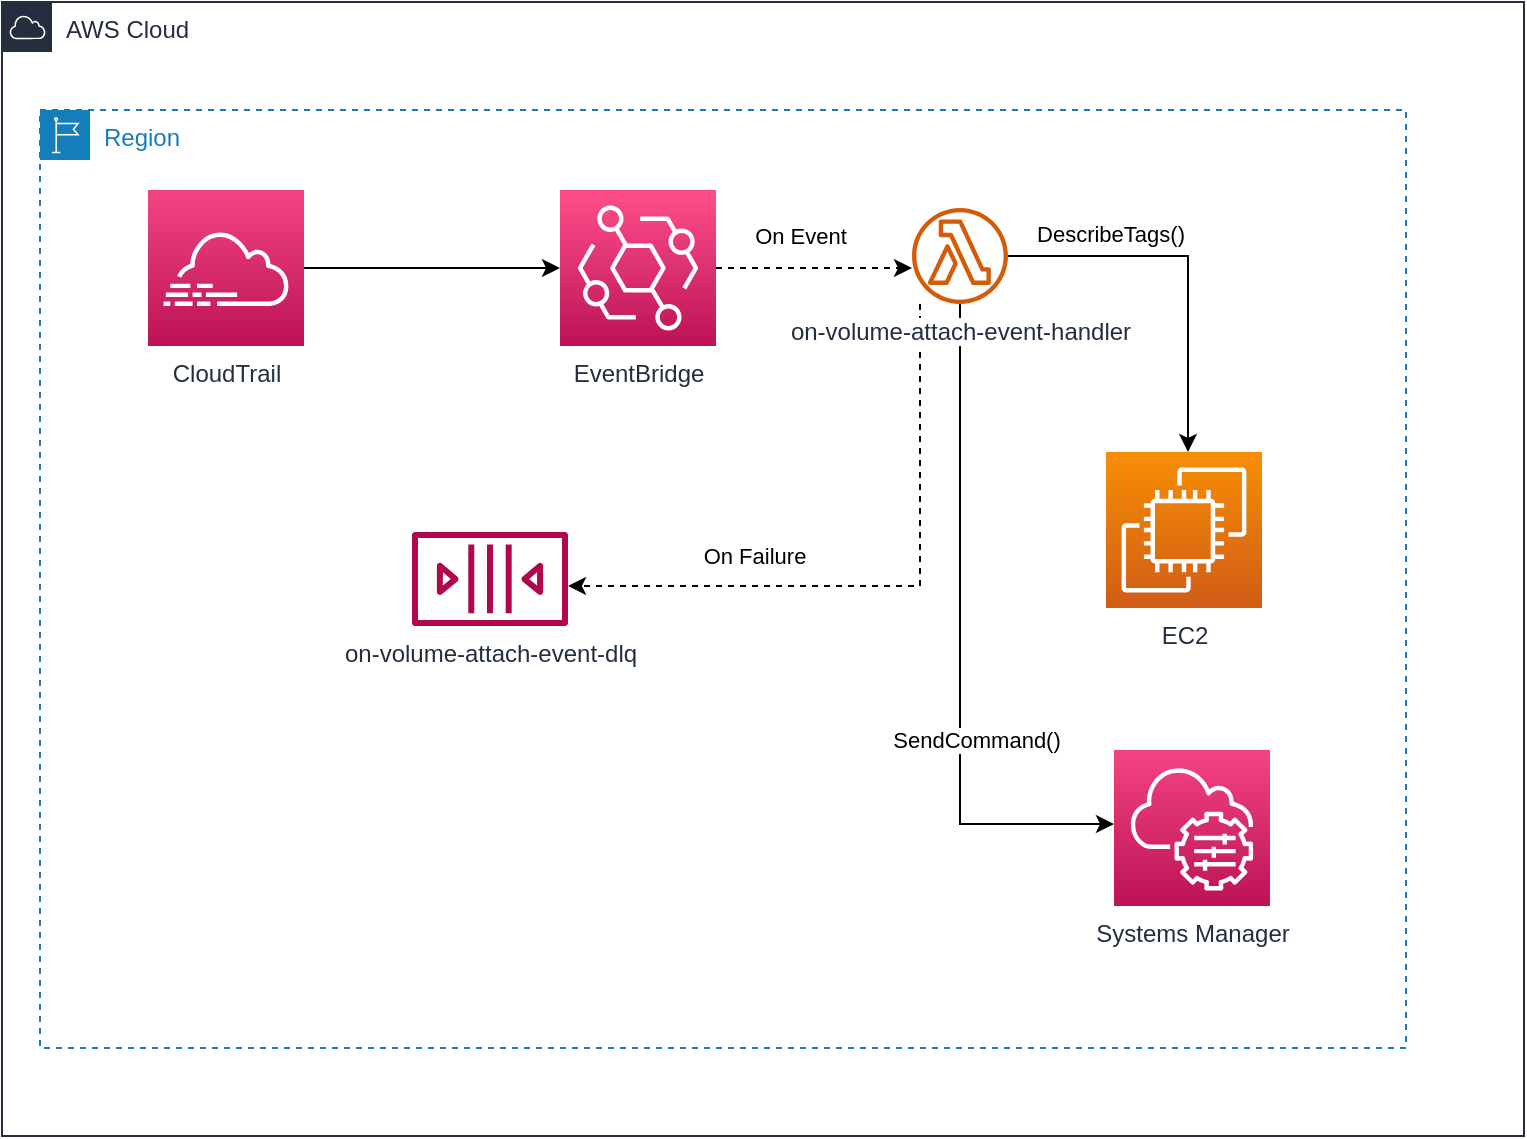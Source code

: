 <mxfile version="19.0.3" type="device"><diagram id="h3XYgkinFn6CZ8Uxu0su" name="Page-1"><mxGraphModel dx="946" dy="672" grid="0" gridSize="10" guides="1" tooltips="1" connect="1" arrows="1" fold="1" page="0" pageScale="1" pageWidth="850" pageHeight="1100" math="0" shadow="0"><root><mxCell id="0"/><mxCell id="1" parent="0"/><mxCell id="nWTvYHrfvny4_6vXzUfv-4" value="AWS Cloud" style="points=[[0,0],[0.25,0],[0.5,0],[0.75,0],[1,0],[1,0.25],[1,0.5],[1,0.75],[1,1],[0.75,1],[0.5,1],[0.25,1],[0,1],[0,0.75],[0,0.5],[0,0.25]];outlineConnect=0;gradientColor=none;html=1;whiteSpace=wrap;fontSize=12;fontStyle=0;container=1;pointerEvents=0;collapsible=0;recursiveResize=0;shape=mxgraph.aws4.group;grIcon=mxgraph.aws4.group_aws_cloud;strokeColor=#232F3E;fillColor=none;verticalAlign=top;align=left;spacingLeft=30;fontColor=#232F3E;dashed=0;" parent="1" vertex="1"><mxGeometry x="147" y="74" width="761" height="567" as="geometry"/></mxCell><mxCell id="nWTvYHrfvny4_6vXzUfv-5" value="Region" style="points=[[0,0],[0.25,0],[0.5,0],[0.75,0],[1,0],[1,0.25],[1,0.5],[1,0.75],[1,1],[0.75,1],[0.5,1],[0.25,1],[0,1],[0,0.75],[0,0.5],[0,0.25]];outlineConnect=0;gradientColor=none;html=1;whiteSpace=wrap;fontSize=12;fontStyle=0;container=1;pointerEvents=0;collapsible=0;recursiveResize=0;shape=mxgraph.aws4.group;grIcon=mxgraph.aws4.group_region;strokeColor=#147EBA;fillColor=none;verticalAlign=top;align=left;spacingLeft=30;fontColor=#147EBA;dashed=1;" parent="nWTvYHrfvny4_6vXzUfv-4" vertex="1"><mxGeometry x="19" y="54" width="683" height="469" as="geometry"/></mxCell><mxCell id="MCIydPbHh_0k5EuDbAJ0-3" style="edgeStyle=orthogonalEdgeStyle;rounded=0;orthogonalLoop=1;jettySize=auto;html=1;" edge="1" parent="nWTvYHrfvny4_6vXzUfv-5" source="nWTvYHrfvny4_6vXzUfv-8" target="MCIydPbHh_0k5EuDbAJ0-1"><mxGeometry relative="1" as="geometry"/></mxCell><mxCell id="nWTvYHrfvny4_6vXzUfv-8" value="CloudTrail" style="sketch=0;points=[[0,0,0],[0.25,0,0],[0.5,0,0],[0.75,0,0],[1,0,0],[0,1,0],[0.25,1,0],[0.5,1,0],[0.75,1,0],[1,1,0],[0,0.25,0],[0,0.5,0],[0,0.75,0],[1,0.25,0],[1,0.5,0],[1,0.75,0]];points=[[0,0,0],[0.25,0,0],[0.5,0,0],[0.75,0,0],[1,0,0],[0,1,0],[0.25,1,0],[0.5,1,0],[0.75,1,0],[1,1,0],[0,0.25,0],[0,0.5,0],[0,0.75,0],[1,0.25,0],[1,0.5,0],[1,0.75,0]];outlineConnect=0;fontColor=#232F3E;gradientColor=#F34482;gradientDirection=north;fillColor=#BC1356;strokeColor=#ffffff;dashed=0;verticalLabelPosition=bottom;verticalAlign=top;align=center;html=1;fontSize=12;fontStyle=0;aspect=fixed;shape=mxgraph.aws4.resourceIcon;resIcon=mxgraph.aws4.cloudtrail;" parent="nWTvYHrfvny4_6vXzUfv-5" vertex="1"><mxGeometry x="54" y="40" width="78" height="78" as="geometry"/></mxCell><mxCell id="nWTvYHrfvny4_6vXzUfv-22" style="edgeStyle=orthogonalEdgeStyle;rounded=0;orthogonalLoop=1;jettySize=auto;html=1;dashed=1;" parent="nWTvYHrfvny4_6vXzUfv-5" source="MCIydPbHh_0k5EuDbAJ0-1" target="nWTvYHrfvny4_6vXzUfv-17" edge="1"><mxGeometry relative="1" as="geometry"><mxPoint x="142.789" y="272.5" as="sourcePoint"/><Array as="points"><mxPoint x="345" y="79"/><mxPoint x="345" y="79"/></Array></mxGeometry></mxCell><mxCell id="nWTvYHrfvny4_6vXzUfv-23" value="On Event" style="edgeLabel;html=1;align=center;verticalAlign=middle;resizable=0;points=[];" parent="nWTvYHrfvny4_6vXzUfv-22" vertex="1" connectable="0"><mxGeometry x="-0.348" y="1" relative="1" as="geometry"><mxPoint x="10" y="-15" as="offset"/></mxGeometry></mxCell><mxCell id="nWTvYHrfvny4_6vXzUfv-20" style="edgeStyle=orthogonalEdgeStyle;rounded=0;orthogonalLoop=1;jettySize=auto;html=1;dashed=1;" parent="nWTvYHrfvny4_6vXzUfv-5" target="nWTvYHrfvny4_6vXzUfv-18" edge="1" source="nWTvYHrfvny4_6vXzUfv-17"><mxGeometry relative="1" as="geometry"><mxPoint x="302" y="320" as="sourcePoint"/><Array as="points"><mxPoint x="440" y="238"/></Array></mxGeometry></mxCell><mxCell id="nWTvYHrfvny4_6vXzUfv-21" value="On Failure" style="edgeLabel;html=1;align=center;verticalAlign=middle;resizable=0;points=[];" parent="nWTvYHrfvny4_6vXzUfv-20" vertex="1" connectable="0"><mxGeometry x="0.156" y="-2" relative="1" as="geometry"><mxPoint x="-41" y="-13" as="offset"/></mxGeometry></mxCell><mxCell id="nWTvYHrfvny4_6vXzUfv-25" style="edgeStyle=orthogonalEdgeStyle;rounded=0;orthogonalLoop=1;jettySize=auto;html=1;" parent="nWTvYHrfvny4_6vXzUfv-5" source="nWTvYHrfvny4_6vXzUfv-17" target="nWTvYHrfvny4_6vXzUfv-24" edge="1"><mxGeometry relative="1" as="geometry"><Array as="points"><mxPoint x="574" y="73"/></Array></mxGeometry></mxCell><mxCell id="nWTvYHrfvny4_6vXzUfv-26" value="DescribeTags()" style="edgeLabel;html=1;align=center;verticalAlign=middle;resizable=0;points=[];" parent="nWTvYHrfvny4_6vXzUfv-25" vertex="1" connectable="0"><mxGeometry x="0.314" relative="1" as="geometry"><mxPoint x="-39" y="-45" as="offset"/></mxGeometry></mxCell><mxCell id="nWTvYHrfvny4_6vXzUfv-29" style="edgeStyle=orthogonalEdgeStyle;rounded=0;orthogonalLoop=1;jettySize=auto;html=1;" parent="nWTvYHrfvny4_6vXzUfv-5" source="nWTvYHrfvny4_6vXzUfv-17" target="nWTvYHrfvny4_6vXzUfv-27" edge="1"><mxGeometry relative="1" as="geometry"><Array as="points"><mxPoint x="460" y="357"/></Array></mxGeometry></mxCell><mxCell id="nWTvYHrfvny4_6vXzUfv-30" value="SendCommand()" style="edgeLabel;html=1;align=center;verticalAlign=middle;resizable=0;points=[];" parent="nWTvYHrfvny4_6vXzUfv-29" vertex="1" connectable="0"><mxGeometry x="0.375" y="-2" relative="1" as="geometry"><mxPoint x="10" y="-14" as="offset"/></mxGeometry></mxCell><mxCell id="nWTvYHrfvny4_6vXzUfv-17" value="on-volume-attach-event-handler" style="sketch=0;outlineConnect=0;fontColor=#232F3E;gradientColor=none;fillColor=#D45B07;strokeColor=none;dashed=0;verticalLabelPosition=bottom;verticalAlign=top;align=center;html=1;fontSize=12;fontStyle=0;aspect=fixed;pointerEvents=1;shape=mxgraph.aws4.lambda_function;labelBackgroundColor=default;" parent="nWTvYHrfvny4_6vXzUfv-5" vertex="1"><mxGeometry x="436" y="49" width="48" height="48" as="geometry"/></mxCell><mxCell id="nWTvYHrfvny4_6vXzUfv-18" value="on-volume-attach-event-dlq" style="sketch=0;outlineConnect=0;fontColor=#232F3E;gradientColor=none;fillColor=#B0084D;strokeColor=none;dashed=0;verticalLabelPosition=bottom;verticalAlign=top;align=center;html=1;fontSize=12;fontStyle=0;aspect=fixed;pointerEvents=1;shape=mxgraph.aws4.queue;" parent="nWTvYHrfvny4_6vXzUfv-5" vertex="1"><mxGeometry x="186" y="211" width="78" height="47" as="geometry"/></mxCell><mxCell id="nWTvYHrfvny4_6vXzUfv-24" value="EC2" style="sketch=0;points=[[0,0,0],[0.25,0,0],[0.5,0,0],[0.75,0,0],[1,0,0],[0,1,0],[0.25,1,0],[0.5,1,0],[0.75,1,0],[1,1,0],[0,0.25,0],[0,0.5,0],[0,0.75,0],[1,0.25,0],[1,0.5,0],[1,0.75,0]];outlineConnect=0;fontColor=#232F3E;gradientColor=#F78E04;gradientDirection=north;fillColor=#D05C17;strokeColor=#ffffff;dashed=0;verticalLabelPosition=bottom;verticalAlign=top;align=center;html=1;fontSize=12;fontStyle=0;aspect=fixed;shape=mxgraph.aws4.resourceIcon;resIcon=mxgraph.aws4.ec2;" parent="nWTvYHrfvny4_6vXzUfv-5" vertex="1"><mxGeometry x="533" y="171" width="78" height="78" as="geometry"/></mxCell><mxCell id="nWTvYHrfvny4_6vXzUfv-27" value="Systems Manager" style="sketch=0;points=[[0,0,0],[0.25,0,0],[0.5,0,0],[0.75,0,0],[1,0,0],[0,1,0],[0.25,1,0],[0.5,1,0],[0.75,1,0],[1,1,0],[0,0.25,0],[0,0.5,0],[0,0.75,0],[1,0.25,0],[1,0.5,0],[1,0.75,0]];points=[[0,0,0],[0.25,0,0],[0.5,0,0],[0.75,0,0],[1,0,0],[0,1,0],[0.25,1,0],[0.5,1,0],[0.75,1,0],[1,1,0],[0,0.25,0],[0,0.5,0],[0,0.75,0],[1,0.25,0],[1,0.5,0],[1,0.75,0]];outlineConnect=0;fontColor=#232F3E;gradientColor=#F34482;gradientDirection=north;fillColor=#BC1356;strokeColor=#ffffff;dashed=0;verticalLabelPosition=bottom;verticalAlign=top;align=center;html=1;fontSize=12;fontStyle=0;aspect=fixed;shape=mxgraph.aws4.resourceIcon;resIcon=mxgraph.aws4.systems_manager;" parent="nWTvYHrfvny4_6vXzUfv-5" vertex="1"><mxGeometry x="537" y="320" width="78" height="78" as="geometry"/></mxCell><mxCell id="MCIydPbHh_0k5EuDbAJ0-1" value="EventBridge" style="sketch=0;points=[[0,0,0],[0.25,0,0],[0.5,0,0],[0.75,0,0],[1,0,0],[0,1,0],[0.25,1,0],[0.5,1,0],[0.75,1,0],[1,1,0],[0,0.25,0],[0,0.5,0],[0,0.75,0],[1,0.25,0],[1,0.5,0],[1,0.75,0]];outlineConnect=0;fontColor=#232F3E;gradientColor=#FF4F8B;gradientDirection=north;fillColor=#BC1356;strokeColor=#ffffff;dashed=0;verticalLabelPosition=bottom;verticalAlign=top;align=center;html=1;fontSize=12;fontStyle=0;aspect=fixed;shape=mxgraph.aws4.resourceIcon;resIcon=mxgraph.aws4.eventbridge;" vertex="1" parent="nWTvYHrfvny4_6vXzUfv-5"><mxGeometry x="260" y="40" width="78" height="78" as="geometry"/></mxCell></root></mxGraphModel></diagram></mxfile>